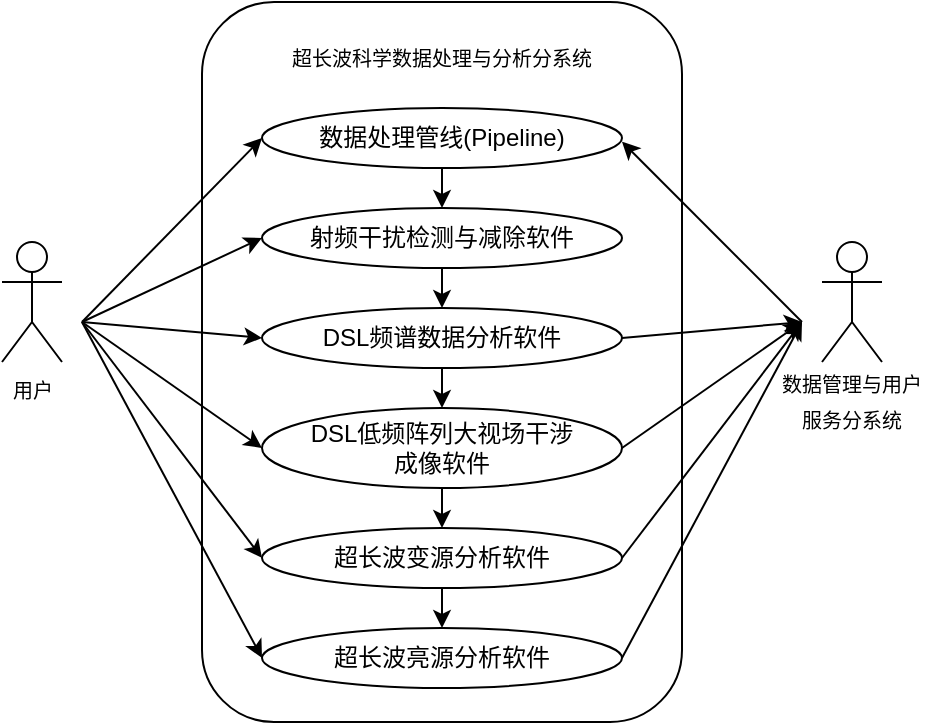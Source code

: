 <mxfile version="26.0.2">
  <diagram name="Page-1" id="VUfYCX8l5QuG8DFRZ4WT">
    <mxGraphModel dx="1050" dy="643" grid="1" gridSize="10" guides="1" tooltips="1" connect="1" arrows="1" fold="1" page="1" pageScale="1" pageWidth="850" pageHeight="1100" math="0" shadow="0">
      <root>
        <mxCell id="0" />
        <mxCell id="1" parent="0" />
        <mxCell id="ZtqRBM3Pdrs39emrIYqu-1" value="&lt;font style=&quot;font-size: 10px;&quot;&gt;用户&lt;/font&gt;" style="shape=umlActor;verticalLabelPosition=bottom;verticalAlign=top;html=1;outlineConnect=0;" vertex="1" parent="1">
          <mxGeometry x="140" y="180" width="30" height="60" as="geometry" />
        </mxCell>
        <mxCell id="ZtqRBM3Pdrs39emrIYqu-2" value="" style="rounded=1;whiteSpace=wrap;html=1;" vertex="1" parent="1">
          <mxGeometry x="240" y="60" width="240" height="360" as="geometry" />
        </mxCell>
        <mxCell id="ZtqRBM3Pdrs39emrIYqu-3" value="&lt;span style=&quot;text-align: start; font-family: DengXian;&quot; lang=&quot;ZH-CN&quot;&gt;超长波科学数据处理与分析分系统&lt;/span&gt;&lt;span style=&quot;text-align: start;&quot;&gt;&lt;/span&gt;" style="text;html=1;align=center;verticalAlign=middle;whiteSpace=wrap;rounded=0;fontSize=10;" vertex="1" parent="1">
          <mxGeometry x="280" y="73" width="160" height="30" as="geometry" />
        </mxCell>
        <mxCell id="ZtqRBM3Pdrs39emrIYqu-34" style="edgeStyle=orthogonalEdgeStyle;rounded=0;orthogonalLoop=1;jettySize=auto;html=1;exitX=0.5;exitY=1;exitDx=0;exitDy=0;entryX=0.5;entryY=0;entryDx=0;entryDy=0;" edge="1" parent="1" source="ZtqRBM3Pdrs39emrIYqu-4" target="ZtqRBM3Pdrs39emrIYqu-5">
          <mxGeometry relative="1" as="geometry" />
        </mxCell>
        <mxCell id="ZtqRBM3Pdrs39emrIYqu-4" value="数据处理管线(Pipeline)" style="ellipse;whiteSpace=wrap;html=1;" vertex="1" parent="1">
          <mxGeometry x="270" y="113" width="180" height="30" as="geometry" />
        </mxCell>
        <mxCell id="ZtqRBM3Pdrs39emrIYqu-35" style="edgeStyle=orthogonalEdgeStyle;rounded=0;orthogonalLoop=1;jettySize=auto;html=1;exitX=0.5;exitY=1;exitDx=0;exitDy=0;entryX=0.5;entryY=0;entryDx=0;entryDy=0;" edge="1" parent="1" source="ZtqRBM3Pdrs39emrIYqu-5" target="ZtqRBM3Pdrs39emrIYqu-6">
          <mxGeometry relative="1" as="geometry" />
        </mxCell>
        <mxCell id="ZtqRBM3Pdrs39emrIYqu-5" value="射频干扰检测与减除软件" style="ellipse;whiteSpace=wrap;html=1;" vertex="1" parent="1">
          <mxGeometry x="270" y="163" width="180" height="30" as="geometry" />
        </mxCell>
        <mxCell id="ZtqRBM3Pdrs39emrIYqu-36" style="edgeStyle=orthogonalEdgeStyle;rounded=0;orthogonalLoop=1;jettySize=auto;html=1;exitX=0.5;exitY=1;exitDx=0;exitDy=0;entryX=0.5;entryY=0;entryDx=0;entryDy=0;" edge="1" parent="1" source="ZtqRBM3Pdrs39emrIYqu-6" target="ZtqRBM3Pdrs39emrIYqu-7">
          <mxGeometry relative="1" as="geometry" />
        </mxCell>
        <mxCell id="ZtqRBM3Pdrs39emrIYqu-6" value="DSL频谱数据分析软件" style="ellipse;whiteSpace=wrap;html=1;" vertex="1" parent="1">
          <mxGeometry x="270" y="213" width="180" height="30" as="geometry" />
        </mxCell>
        <mxCell id="ZtqRBM3Pdrs39emrIYqu-38" style="edgeStyle=orthogonalEdgeStyle;rounded=0;orthogonalLoop=1;jettySize=auto;html=1;exitX=0.5;exitY=1;exitDx=0;exitDy=0;entryX=0.5;entryY=0;entryDx=0;entryDy=0;" edge="1" parent="1" source="ZtqRBM3Pdrs39emrIYqu-7" target="ZtqRBM3Pdrs39emrIYqu-8">
          <mxGeometry relative="1" as="geometry" />
        </mxCell>
        <mxCell id="ZtqRBM3Pdrs39emrIYqu-7" value="DSL低频阵列大视场干涉&lt;div&gt;成像软件&lt;/div&gt;" style="ellipse;whiteSpace=wrap;html=1;" vertex="1" parent="1">
          <mxGeometry x="270" y="263" width="180" height="40" as="geometry" />
        </mxCell>
        <mxCell id="ZtqRBM3Pdrs39emrIYqu-39" style="edgeStyle=orthogonalEdgeStyle;rounded=0;orthogonalLoop=1;jettySize=auto;html=1;exitX=0.5;exitY=1;exitDx=0;exitDy=0;entryX=0.5;entryY=0;entryDx=0;entryDy=0;" edge="1" parent="1" source="ZtqRBM3Pdrs39emrIYqu-8" target="ZtqRBM3Pdrs39emrIYqu-9">
          <mxGeometry relative="1" as="geometry" />
        </mxCell>
        <mxCell id="ZtqRBM3Pdrs39emrIYqu-8" value="超长波变源分析软件" style="ellipse;whiteSpace=wrap;html=1;" vertex="1" parent="1">
          <mxGeometry x="270" y="323" width="180" height="30" as="geometry" />
        </mxCell>
        <mxCell id="ZtqRBM3Pdrs39emrIYqu-9" value="超长波亮源分析软件" style="ellipse;whiteSpace=wrap;html=1;" vertex="1" parent="1">
          <mxGeometry x="270" y="373" width="180" height="30" as="geometry" />
        </mxCell>
        <mxCell id="ZtqRBM3Pdrs39emrIYqu-12" value="" style="shape=umlActor;verticalLabelPosition=bottom;verticalAlign=top;html=1;outlineConnect=0;" vertex="1" parent="1">
          <mxGeometry x="550" y="180" width="30" height="60" as="geometry" />
        </mxCell>
        <mxCell id="ZtqRBM3Pdrs39emrIYqu-16" value="&lt;span style=&quot;text-align: start; font-family: DengXian;&quot; lang=&quot;ZH-CN&quot;&gt;&lt;font style=&quot;font-size: 10px;&quot;&gt;数据管理与用户&lt;/font&gt;&lt;/span&gt;&lt;div&gt;&lt;span style=&quot;text-align: start; font-family: DengXian;&quot; lang=&quot;ZH-CN&quot;&gt;&lt;font style=&quot;font-size: 10px;&quot;&gt;服务分系统&lt;/font&gt;&lt;/span&gt;&lt;span style=&quot;font-size: medium; text-align: start;&quot;&gt;&lt;/span&gt;&lt;/div&gt;" style="text;html=1;align=center;verticalAlign=middle;whiteSpace=wrap;rounded=0;" vertex="1" parent="1">
          <mxGeometry x="520" y="245" width="90" height="30" as="geometry" />
        </mxCell>
        <mxCell id="ZtqRBM3Pdrs39emrIYqu-18" value="" style="endArrow=classic;html=1;rounded=0;entryX=0.875;entryY=0.194;entryDx=0;entryDy=0;entryPerimeter=0;" edge="1" parent="1" target="ZtqRBM3Pdrs39emrIYqu-2">
          <mxGeometry width="50" height="50" relative="1" as="geometry">
            <mxPoint x="540" y="220" as="sourcePoint" />
            <mxPoint x="450" y="310" as="targetPoint" />
          </mxGeometry>
        </mxCell>
        <mxCell id="ZtqRBM3Pdrs39emrIYqu-24" value="" style="endArrow=classic;html=1;rounded=0;entryX=0;entryY=0.5;entryDx=0;entryDy=0;" edge="1" parent="1" target="ZtqRBM3Pdrs39emrIYqu-4">
          <mxGeometry width="50" height="50" relative="1" as="geometry">
            <mxPoint x="180" y="220" as="sourcePoint" />
            <mxPoint x="450" y="310" as="targetPoint" />
          </mxGeometry>
        </mxCell>
        <mxCell id="ZtqRBM3Pdrs39emrIYqu-25" value="" style="endArrow=classic;html=1;rounded=0;entryX=0;entryY=0.5;entryDx=0;entryDy=0;" edge="1" parent="1" target="ZtqRBM3Pdrs39emrIYqu-5">
          <mxGeometry width="50" height="50" relative="1" as="geometry">
            <mxPoint x="180" y="220" as="sourcePoint" />
            <mxPoint x="450" y="310" as="targetPoint" />
          </mxGeometry>
        </mxCell>
        <mxCell id="ZtqRBM3Pdrs39emrIYqu-26" value="" style="endArrow=classic;html=1;rounded=0;entryX=0;entryY=0.5;entryDx=0;entryDy=0;" edge="1" parent="1" target="ZtqRBM3Pdrs39emrIYqu-6">
          <mxGeometry width="50" height="50" relative="1" as="geometry">
            <mxPoint x="180" y="220" as="sourcePoint" />
            <mxPoint x="450" y="310" as="targetPoint" />
          </mxGeometry>
        </mxCell>
        <mxCell id="ZtqRBM3Pdrs39emrIYqu-27" value="" style="endArrow=classic;html=1;rounded=0;entryX=0;entryY=0.5;entryDx=0;entryDy=0;" edge="1" parent="1" target="ZtqRBM3Pdrs39emrIYqu-7">
          <mxGeometry width="50" height="50" relative="1" as="geometry">
            <mxPoint x="180" y="220" as="sourcePoint" />
            <mxPoint x="450" y="310" as="targetPoint" />
          </mxGeometry>
        </mxCell>
        <mxCell id="ZtqRBM3Pdrs39emrIYqu-28" value="" style="endArrow=classic;html=1;rounded=0;entryX=0;entryY=0.5;entryDx=0;entryDy=0;" edge="1" parent="1" target="ZtqRBM3Pdrs39emrIYqu-8">
          <mxGeometry width="50" height="50" relative="1" as="geometry">
            <mxPoint x="180" y="220" as="sourcePoint" />
            <mxPoint x="450" y="310" as="targetPoint" />
          </mxGeometry>
        </mxCell>
        <mxCell id="ZtqRBM3Pdrs39emrIYqu-29" value="" style="endArrow=classic;html=1;rounded=0;entryX=0;entryY=0.5;entryDx=0;entryDy=0;" edge="1" parent="1" target="ZtqRBM3Pdrs39emrIYqu-9">
          <mxGeometry width="50" height="50" relative="1" as="geometry">
            <mxPoint x="180" y="220" as="sourcePoint" />
            <mxPoint x="450" y="310" as="targetPoint" />
          </mxGeometry>
        </mxCell>
        <mxCell id="ZtqRBM3Pdrs39emrIYqu-30" value="" style="endArrow=classic;html=1;rounded=0;exitX=1;exitY=0.5;exitDx=0;exitDy=0;" edge="1" parent="1" source="ZtqRBM3Pdrs39emrIYqu-9">
          <mxGeometry width="50" height="50" relative="1" as="geometry">
            <mxPoint x="400" y="360" as="sourcePoint" />
            <mxPoint x="540" y="220" as="targetPoint" />
          </mxGeometry>
        </mxCell>
        <mxCell id="ZtqRBM3Pdrs39emrIYqu-31" value="" style="endArrow=classic;html=1;rounded=0;exitX=1;exitY=0.5;exitDx=0;exitDy=0;" edge="1" parent="1" source="ZtqRBM3Pdrs39emrIYqu-8">
          <mxGeometry width="50" height="50" relative="1" as="geometry">
            <mxPoint x="450" y="310" as="sourcePoint" />
            <mxPoint x="540" y="220" as="targetPoint" />
          </mxGeometry>
        </mxCell>
        <mxCell id="ZtqRBM3Pdrs39emrIYqu-32" value="" style="endArrow=classic;html=1;rounded=0;exitX=1;exitY=0.5;exitDx=0;exitDy=0;" edge="1" parent="1" source="ZtqRBM3Pdrs39emrIYqu-7">
          <mxGeometry width="50" height="50" relative="1" as="geometry">
            <mxPoint x="400" y="360" as="sourcePoint" />
            <mxPoint x="540" y="220" as="targetPoint" />
          </mxGeometry>
        </mxCell>
        <mxCell id="ZtqRBM3Pdrs39emrIYqu-33" value="" style="endArrow=classic;html=1;rounded=0;exitX=1;exitY=0.5;exitDx=0;exitDy=0;" edge="1" parent="1" source="ZtqRBM3Pdrs39emrIYqu-6">
          <mxGeometry width="50" height="50" relative="1" as="geometry">
            <mxPoint x="400" y="360" as="sourcePoint" />
            <mxPoint x="540" y="220" as="targetPoint" />
          </mxGeometry>
        </mxCell>
      </root>
    </mxGraphModel>
  </diagram>
</mxfile>
